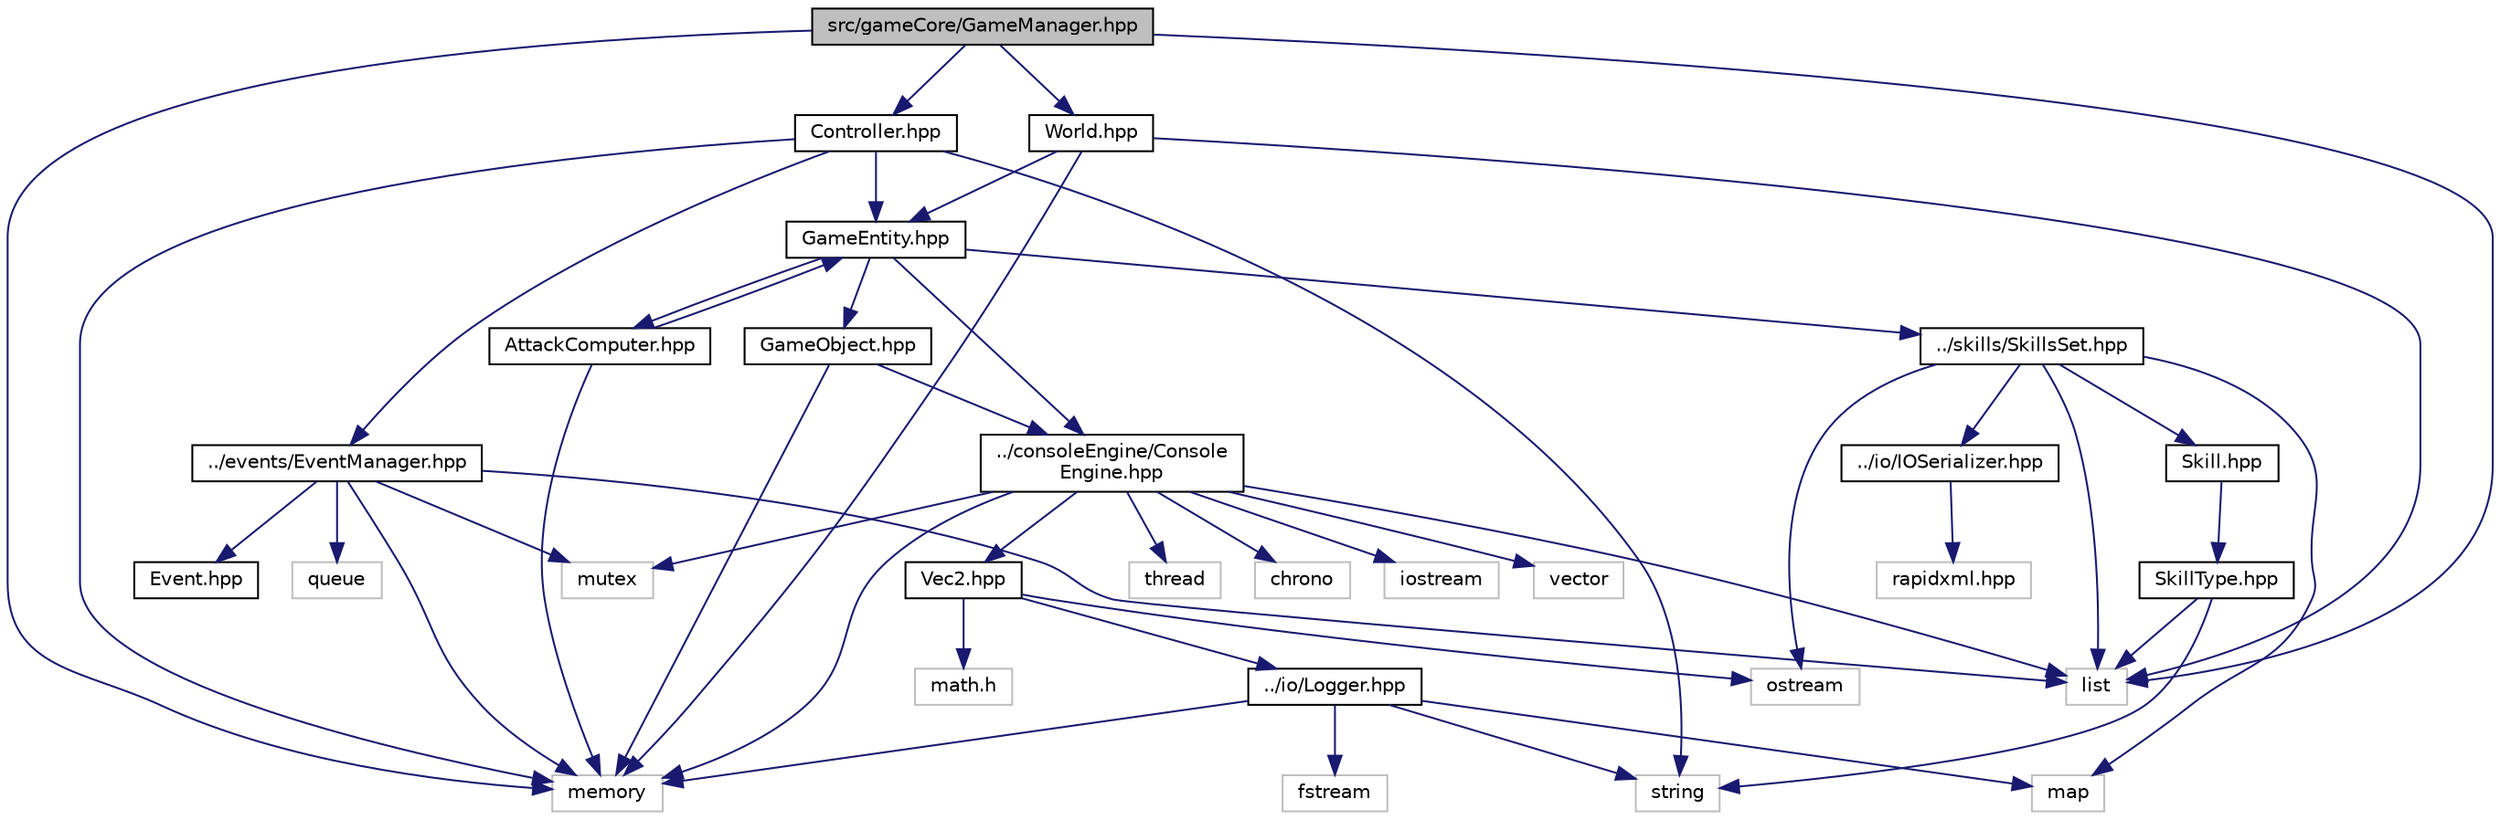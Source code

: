 digraph "src/gameCore/GameManager.hpp"
{
 // LATEX_PDF_SIZE
  edge [fontname="Helvetica",fontsize="10",labelfontname="Helvetica",labelfontsize="10"];
  node [fontname="Helvetica",fontsize="10",shape=record];
  Node1 [label="src/gameCore/GameManager.hpp",height=0.2,width=0.4,color="black", fillcolor="grey75", style="filled", fontcolor="black",tooltip="Singleton that manage the game progress."];
  Node1 -> Node2 [color="midnightblue",fontsize="10",style="solid",fontname="Helvetica"];
  Node2 [label="Controller.hpp",height=0.2,width=0.4,color="black", fillcolor="white", style="filled",URL="$_controller_8hpp.html",tooltip="Controllers defines behaviors of GameObjects."];
  Node2 -> Node3 [color="midnightblue",fontsize="10",style="solid",fontname="Helvetica"];
  Node3 [label="GameEntity.hpp",height=0.2,width=0.4,color="black", fillcolor="white", style="filled",URL="$_game_entity_8hpp.html",tooltip="A GameEntity is an entity like a player or a monster that can move, attack, etc."];
  Node3 -> Node4 [color="midnightblue",fontsize="10",style="solid",fontname="Helvetica"];
  Node4 [label="../consoleEngine/Console\lEngine.hpp",height=0.2,width=0.4,color="black", fillcolor="white", style="filled",URL="$_console_engine_8hpp.html",tooltip="Display really basic graphics in the console."];
  Node4 -> Node5 [color="midnightblue",fontsize="10",style="solid",fontname="Helvetica"];
  Node5 [label="Vec2.hpp",height=0.2,width=0.4,color="black", fillcolor="white", style="filled",URL="$_vec2_8hpp.html",tooltip="Smart vector 2D inline class."];
  Node5 -> Node6 [color="midnightblue",fontsize="10",style="solid",fontname="Helvetica"];
  Node6 [label="math.h",height=0.2,width=0.4,color="grey75", fillcolor="white", style="filled",tooltip=" "];
  Node5 -> Node7 [color="midnightblue",fontsize="10",style="solid",fontname="Helvetica"];
  Node7 [label="ostream",height=0.2,width=0.4,color="grey75", fillcolor="white", style="filled",tooltip=" "];
  Node5 -> Node8 [color="midnightblue",fontsize="10",style="solid",fontname="Helvetica"];
  Node8 [label="../io/Logger.hpp",height=0.2,width=0.4,color="black", fillcolor="white", style="filled",URL="$_logger_8hpp.html",tooltip="Singleton that manages logs, their severity and files."];
  Node8 -> Node9 [color="midnightblue",fontsize="10",style="solid",fontname="Helvetica"];
  Node9 [label="fstream",height=0.2,width=0.4,color="grey75", fillcolor="white", style="filled",tooltip=" "];
  Node8 -> Node10 [color="midnightblue",fontsize="10",style="solid",fontname="Helvetica"];
  Node10 [label="string",height=0.2,width=0.4,color="grey75", fillcolor="white", style="filled",tooltip=" "];
  Node8 -> Node11 [color="midnightblue",fontsize="10",style="solid",fontname="Helvetica"];
  Node11 [label="map",height=0.2,width=0.4,color="grey75", fillcolor="white", style="filled",tooltip=" "];
  Node8 -> Node12 [color="midnightblue",fontsize="10",style="solid",fontname="Helvetica"];
  Node12 [label="memory",height=0.2,width=0.4,color="grey75", fillcolor="white", style="filled",tooltip=" "];
  Node4 -> Node13 [color="midnightblue",fontsize="10",style="solid",fontname="Helvetica"];
  Node13 [label="iostream",height=0.2,width=0.4,color="grey75", fillcolor="white", style="filled",tooltip=" "];
  Node4 -> Node14 [color="midnightblue",fontsize="10",style="solid",fontname="Helvetica"];
  Node14 [label="vector",height=0.2,width=0.4,color="grey75", fillcolor="white", style="filled",tooltip=" "];
  Node4 -> Node15 [color="midnightblue",fontsize="10",style="solid",fontname="Helvetica"];
  Node15 [label="list",height=0.2,width=0.4,color="grey75", fillcolor="white", style="filled",tooltip=" "];
  Node4 -> Node16 [color="midnightblue",fontsize="10",style="solid",fontname="Helvetica"];
  Node16 [label="mutex",height=0.2,width=0.4,color="grey75", fillcolor="white", style="filled",tooltip=" "];
  Node4 -> Node17 [color="midnightblue",fontsize="10",style="solid",fontname="Helvetica"];
  Node17 [label="thread",height=0.2,width=0.4,color="grey75", fillcolor="white", style="filled",tooltip=" "];
  Node4 -> Node18 [color="midnightblue",fontsize="10",style="solid",fontname="Helvetica"];
  Node18 [label="chrono",height=0.2,width=0.4,color="grey75", fillcolor="white", style="filled",tooltip=" "];
  Node4 -> Node12 [color="midnightblue",fontsize="10",style="solid",fontname="Helvetica"];
  Node3 -> Node19 [color="midnightblue",fontsize="10",style="solid",fontname="Helvetica"];
  Node19 [label="GameObject.hpp",height=0.2,width=0.4,color="black", fillcolor="white", style="filled",URL="$_game_object_8hpp.html",tooltip="Every object that have a role in the game is a subclass of GameObject."];
  Node19 -> Node4 [color="midnightblue",fontsize="10",style="solid",fontname="Helvetica"];
  Node19 -> Node12 [color="midnightblue",fontsize="10",style="solid",fontname="Helvetica"];
  Node3 -> Node20 [color="midnightblue",fontsize="10",style="solid",fontname="Helvetica"];
  Node20 [label="../skills/SkillsSet.hpp",height=0.2,width=0.4,color="black", fillcolor="white", style="filled",URL="$_skills_set_8hpp.html",tooltip="Header file of SkillsSet class and SkillLevel enum."];
  Node20 -> Node21 [color="midnightblue",fontsize="10",style="solid",fontname="Helvetica"];
  Node21 [label="Skill.hpp",height=0.2,width=0.4,color="black", fillcolor="white", style="filled",URL="$_skill_8hpp.html",tooltip="Header file of Skill class."];
  Node21 -> Node22 [color="midnightblue",fontsize="10",style="solid",fontname="Helvetica"];
  Node22 [label="SkillType.hpp",height=0.2,width=0.4,color="black", fillcolor="white", style="filled",URL="$_skill_type_8hpp.html",tooltip="Header file of SkillType class."];
  Node22 -> Node10 [color="midnightblue",fontsize="10",style="solid",fontname="Helvetica"];
  Node22 -> Node15 [color="midnightblue",fontsize="10",style="solid",fontname="Helvetica"];
  Node20 -> Node23 [color="midnightblue",fontsize="10",style="solid",fontname="Helvetica"];
  Node23 [label="../io/IOSerializer.hpp",height=0.2,width=0.4,color="black", fillcolor="white", style="filled",URL="$_i_o_serializer_8hpp.html",tooltip="Interface each class that can be serialized/deserialized from a xml file must implement."];
  Node23 -> Node24 [color="midnightblue",fontsize="10",style="solid",fontname="Helvetica"];
  Node24 [label="rapidxml.hpp",height=0.2,width=0.4,color="grey75", fillcolor="white", style="filled",tooltip=" "];
  Node20 -> Node15 [color="midnightblue",fontsize="10",style="solid",fontname="Helvetica"];
  Node20 -> Node11 [color="midnightblue",fontsize="10",style="solid",fontname="Helvetica"];
  Node20 -> Node7 [color="midnightblue",fontsize="10",style="solid",fontname="Helvetica"];
  Node3 -> Node25 [color="midnightblue",fontsize="10",style="solid",fontname="Helvetica"];
  Node25 [label="AttackComputer.hpp",height=0.2,width=0.4,color="black", fillcolor="white", style="filled",URL="$_attack_computer_8hpp.html",tooltip="This is a class used to simplify and generalize attack computing while keeping it the most flexible p..."];
  Node25 -> Node3 [color="midnightblue",fontsize="10",style="solid",fontname="Helvetica"];
  Node25 -> Node12 [color="midnightblue",fontsize="10",style="solid",fontname="Helvetica"];
  Node2 -> Node26 [color="midnightblue",fontsize="10",style="solid",fontname="Helvetica"];
  Node26 [label="../events/EventManager.hpp",height=0.2,width=0.4,color="black", fillcolor="white", style="filled",URL="$_event_manager_8hpp.html",tooltip="Singleton that manages events processing."];
  Node26 -> Node27 [color="midnightblue",fontsize="10",style="solid",fontname="Helvetica"];
  Node27 [label="Event.hpp",height=0.2,width=0.4,color="black", fillcolor="white", style="filled",URL="$_event_8hpp.html",tooltip="File that contains Event and EventType declarations."];
  Node26 -> Node12 [color="midnightblue",fontsize="10",style="solid",fontname="Helvetica"];
  Node26 -> Node28 [color="midnightblue",fontsize="10",style="solid",fontname="Helvetica"];
  Node28 [label="queue",height=0.2,width=0.4,color="grey75", fillcolor="white", style="filled",tooltip=" "];
  Node26 -> Node15 [color="midnightblue",fontsize="10",style="solid",fontname="Helvetica"];
  Node26 -> Node16 [color="midnightblue",fontsize="10",style="solid",fontname="Helvetica"];
  Node2 -> Node12 [color="midnightblue",fontsize="10",style="solid",fontname="Helvetica"];
  Node2 -> Node10 [color="midnightblue",fontsize="10",style="solid",fontname="Helvetica"];
  Node1 -> Node29 [color="midnightblue",fontsize="10",style="solid",fontname="Helvetica"];
  Node29 [label="World.hpp",height=0.2,width=0.4,color="black", fillcolor="white", style="filled",URL="$_world_8hpp.html",tooltip="The World object is a container that contains a reference on all game objects."];
  Node29 -> Node3 [color="midnightblue",fontsize="10",style="solid",fontname="Helvetica"];
  Node29 -> Node12 [color="midnightblue",fontsize="10",style="solid",fontname="Helvetica"];
  Node29 -> Node15 [color="midnightblue",fontsize="10",style="solid",fontname="Helvetica"];
  Node1 -> Node12 [color="midnightblue",fontsize="10",style="solid",fontname="Helvetica"];
  Node1 -> Node15 [color="midnightblue",fontsize="10",style="solid",fontname="Helvetica"];
}
